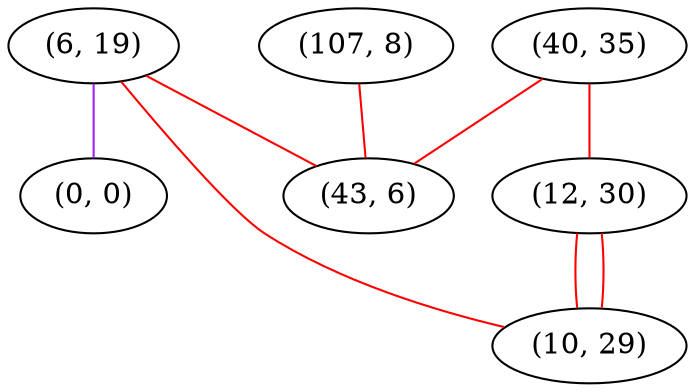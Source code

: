 graph "" {
"(6, 19)";
"(40, 35)";
"(0, 0)";
"(107, 8)";
"(12, 30)";
"(10, 29)";
"(43, 6)";
"(6, 19)" -- "(10, 29)"  [color=red, key=0, weight=1];
"(6, 19)" -- "(0, 0)"  [color=purple, key=0, weight=4];
"(6, 19)" -- "(43, 6)"  [color=red, key=0, weight=1];
"(40, 35)" -- "(12, 30)"  [color=red, key=0, weight=1];
"(40, 35)" -- "(43, 6)"  [color=red, key=0, weight=1];
"(107, 8)" -- "(43, 6)"  [color=red, key=0, weight=1];
"(12, 30)" -- "(10, 29)"  [color=red, key=0, weight=1];
"(12, 30)" -- "(10, 29)"  [color=red, key=1, weight=1];
}
